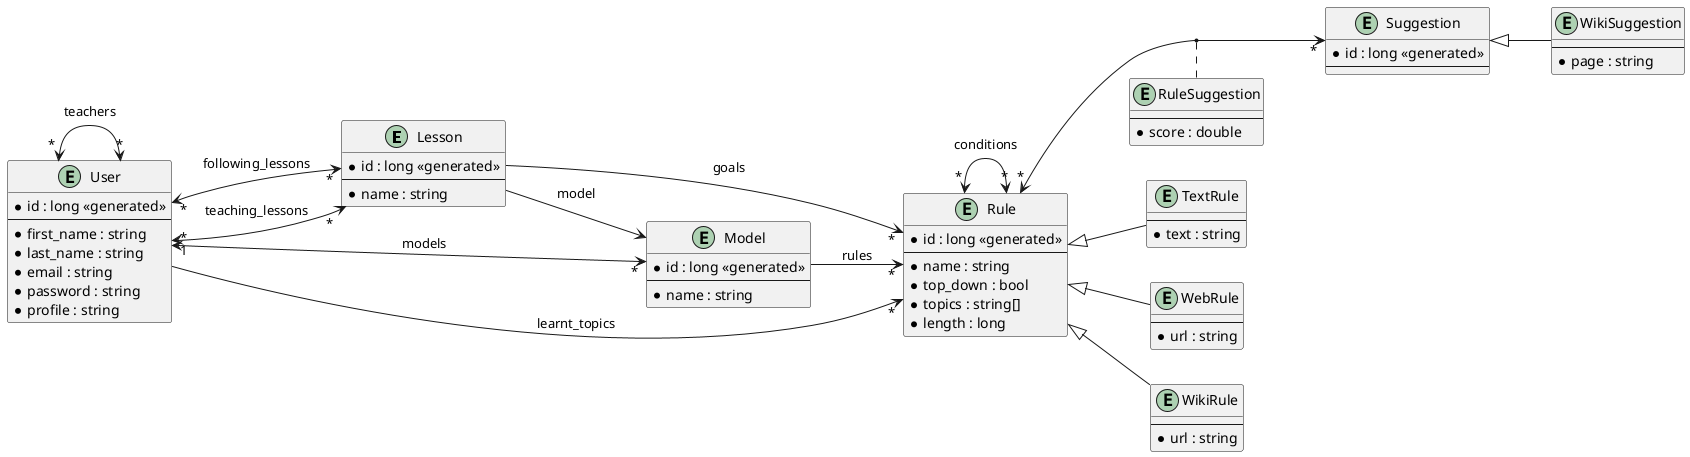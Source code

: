 @startuml db
left to right direction

entity Lesson {
    * id : long <<generated>>
    --
    * name : string
}

entity Model {
    * id : long <<generated>>
    --
    * name : string
}

entity Rule {
    * id : long <<generated>>
    --
    * name : string
    * top_down : bool
    * topics : string[]
    * length : long
}

entity TextRule {
    --
    * text : string
}

entity WebRule {
    --
    * url : string
}

entity WikiRule {
    --
    * url : string
}

entity Suggestion {
    * id : long <<generated>>
    --
}

entity WikiSuggestion {
    --
    * page : string
}

entity RuleSuggestion {
    --
    * score : double
}

entity User {
    * id : long <<generated>>
    --
    * first_name : string
    * last_name : string
    * email : string
    * password : string
    * profile : string
}

Rule <|-- TextRule
Rule <|-- WebRule
Rule <|-- WikiRule
Suggestion <|-- WikiSuggestion

User --> "*" Rule : learnt_topics
User "*" <--> "*" Model : models
User "*" <--> "*" User : teachers
User "*" <--> "*" Lesson : following_lessons
User "1" <--> "*" Lesson : teaching_lessons
Lesson --> Model : model
Lesson --> "*" Rule : goals
Model --> "*" Rule : rules
Rule "*" <--> "*" Rule : conditions

Rule "*" <--> "*" Suggestion
(Rule, Suggestion) .. RuleSuggestion

@enduml